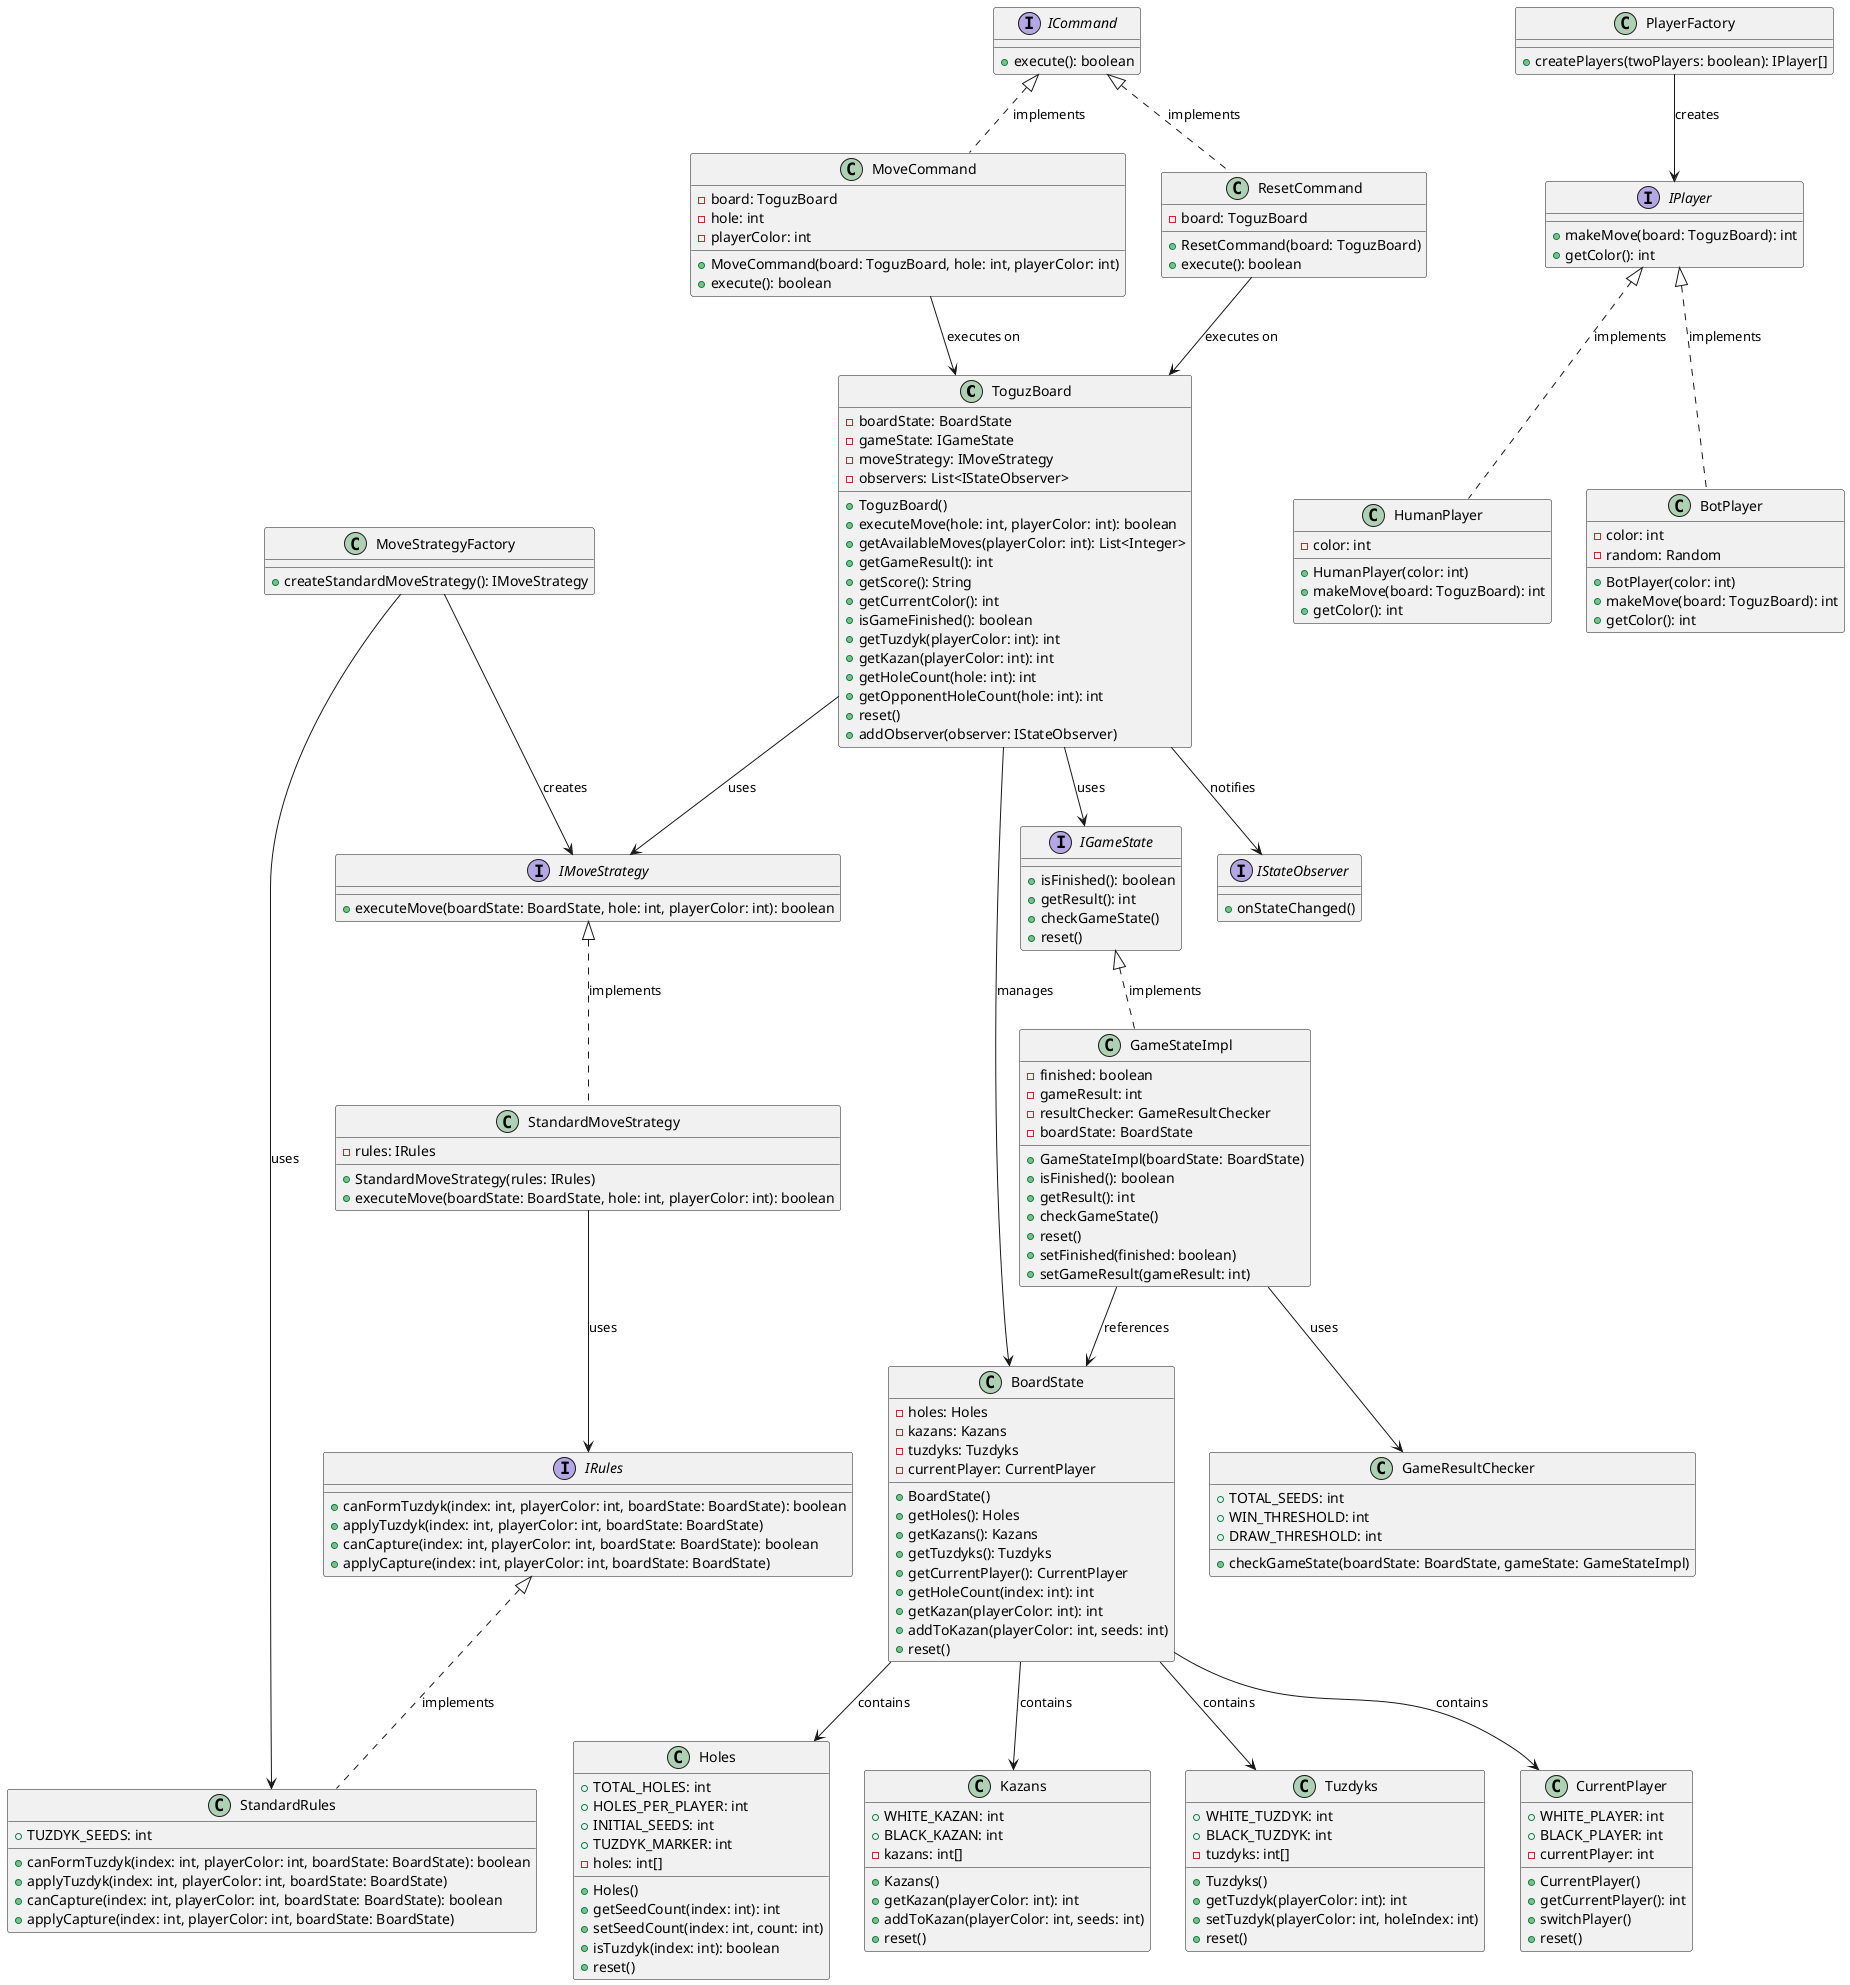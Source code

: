 @startuml DomainLayer

' Domain - Board Classes
class ToguzBoard {
  -boardState: BoardState
  -gameState: IGameState
  -moveStrategy: IMoveStrategy
  -observers: List<IStateObserver>
  +ToguzBoard()
  +executeMove(hole: int, playerColor: int): boolean
  +getAvailableMoves(playerColor: int): List<Integer>
  +getGameResult(): int
  +getScore(): String
  +getCurrentColor(): int
  +isGameFinished(): boolean
  +getTuzdyk(playerColor: int): int
  +getKazan(playerColor: int): int
  +getHoleCount(hole: int): int
  +getOpponentHoleCount(hole: int): int
  +reset()
  +addObserver(observer: IStateObserver)
}

class BoardState {
  -holes: Holes
  -kazans: Kazans
  -tuzdyks: Tuzdyks
  -currentPlayer: CurrentPlayer
  +BoardState()
  +getHoles(): Holes
  +getKazans(): Kazans
  +getTuzdyks(): Tuzdyks
  +getCurrentPlayer(): CurrentPlayer
  +getHoleCount(index: int): int
  +getKazan(playerColor: int): int
  +addToKazan(playerColor: int, seeds: int)
  +reset()
}

class Holes {
  +TOTAL_HOLES: int
  +HOLES_PER_PLAYER: int
  +INITIAL_SEEDS: int
  +TUZDYK_MARKER: int
  -holes: int[]
  +Holes()
  +getSeedCount(index: int): int
  +setSeedCount(index: int, count: int)
  +isTuzdyk(index: int): boolean
  +reset()
}

class Kazans {
  +WHITE_KAZAN: int
  +BLACK_KAZAN: int
  -kazans: int[]
  +Kazans()
  +getKazan(playerColor: int): int
  +addToKazan(playerColor: int, seeds: int)
  +reset()
}

class Tuzdyks {
  +WHITE_TUZDYK: int
  +BLACK_TUZDYK: int
  -tuzdyks: int[]
  +Tuzdyks()
  +getTuzdyk(playerColor: int): int
  +setTuzdyk(playerColor: int, holeIndex: int)
  +reset()
}

class CurrentPlayer {
  +WHITE_PLAYER: int
  +BLACK_PLAYER: int
  -currentPlayer: int
  +CurrentPlayer()
  +getCurrentPlayer(): int
  +switchPlayer()
  +reset()
}

' Domain - Game
interface IGameState {
  +isFinished(): boolean
  +getResult(): int
  +checkGameState()
  +reset()
}

class GameStateImpl {
  -finished: boolean
  -gameResult: int
  -resultChecker: GameResultChecker
  -boardState: BoardState
  +GameStateImpl(boardState: BoardState)
  +isFinished(): boolean
  +getResult(): int
  +checkGameState()
  +reset()
  +setFinished(finished: boolean)
  +setGameResult(gameResult: int)
}

class GameResultChecker {
  +TOTAL_SEEDS: int
  +WIN_THRESHOLD: int
  +DRAW_THRESHOLD: int
  +checkGameState(boardState: BoardState, gameState: GameStateImpl)
}

' Domain - Observer
interface IStateObserver {
  +onStateChanged()
}

' Domain - Player
interface IPlayer {
  +makeMove(board: ToguzBoard): int
  +getColor(): int
}

class HumanPlayer {
  -color: int
  +HumanPlayer(color: int)
  +makeMove(board: ToguzBoard): int
  +getColor(): int
}

class BotPlayer {
  -color: int
  -random: Random
  +BotPlayer(color: int)
  +makeMove(board: ToguzBoard): int
  +getColor(): int
}

class PlayerFactory {
  +createPlayers(twoPlayers: boolean): IPlayer[]
}

' Domain - Rules
interface IRules {
  +canFormTuzdyk(index: int, playerColor: int, boardState: BoardState): boolean
  +applyTuzdyk(index: int, playerColor: int, boardState: BoardState)
  +canCapture(index: int, playerColor: int, boardState: BoardState): boolean
  +applyCapture(index: int, playerColor: int, boardState: BoardState)
}

class StandardRules {
  +TUZDYK_SEEDS: int
  +canFormTuzdyk(index: int, playerColor: int, boardState: BoardState): boolean
  +applyTuzdyk(index: int, playerColor: int, boardState: BoardState)
  +canCapture(index: int, playerColor: int, boardState: BoardState): boolean
  +applyCapture(index: int, playerColor: int, boardState: BoardState)
}

' Domain - Strategy
interface IMoveStrategy {
  +executeMove(boardState: BoardState, hole: int, playerColor: int): boolean
}

class StandardMoveStrategy {
  -rules: IRules
  +StandardMoveStrategy(rules: IRules)
  +executeMove(boardState: BoardState, hole: int, playerColor: int): boolean
}

class MoveStrategyFactory {
  +createStandardMoveStrategy(): IMoveStrategy
}

' Domain - Command
interface ICommand {
  +execute(): boolean
}

class MoveCommand {
  -board: ToguzBoard
  -hole: int
  -playerColor: int
  +MoveCommand(board: ToguzBoard, hole: int, playerColor: int)
  +execute(): boolean
}

class ResetCommand {
  -board: ToguzBoard
  +ResetCommand(board: ToguzBoard)
  +execute(): boolean
}

' Relationships
ToguzBoard --> BoardState : manages
ToguzBoard --> IMoveStrategy : uses
ToguzBoard --> IGameState : uses
ToguzBoard --> IStateObserver : notifies
BoardState --> Holes : contains
BoardState --> Kazans : contains
BoardState --> Tuzdyks : contains
BoardState --> CurrentPlayer : contains
IGameState <|.. GameStateImpl : implements
GameStateImpl --> GameResultChecker : uses
GameStateImpl --> BoardState : references
IPlayer <|.. HumanPlayer : implements
IPlayer <|.. BotPlayer : implements
PlayerFactory --> IPlayer : creates
IRules <|.. StandardRules : implements
IMoveStrategy <|.. StandardMoveStrategy : implements
StandardMoveStrategy --> IRules : uses
MoveStrategyFactory --> IMoveStrategy : creates
MoveStrategyFactory --> StandardRules : uses
ICommand <|.. MoveCommand : implements
ICommand <|.. ResetCommand : implements
MoveCommand --> ToguzBoard : executes on
ResetCommand --> ToguzBoard : executes on

@enduml